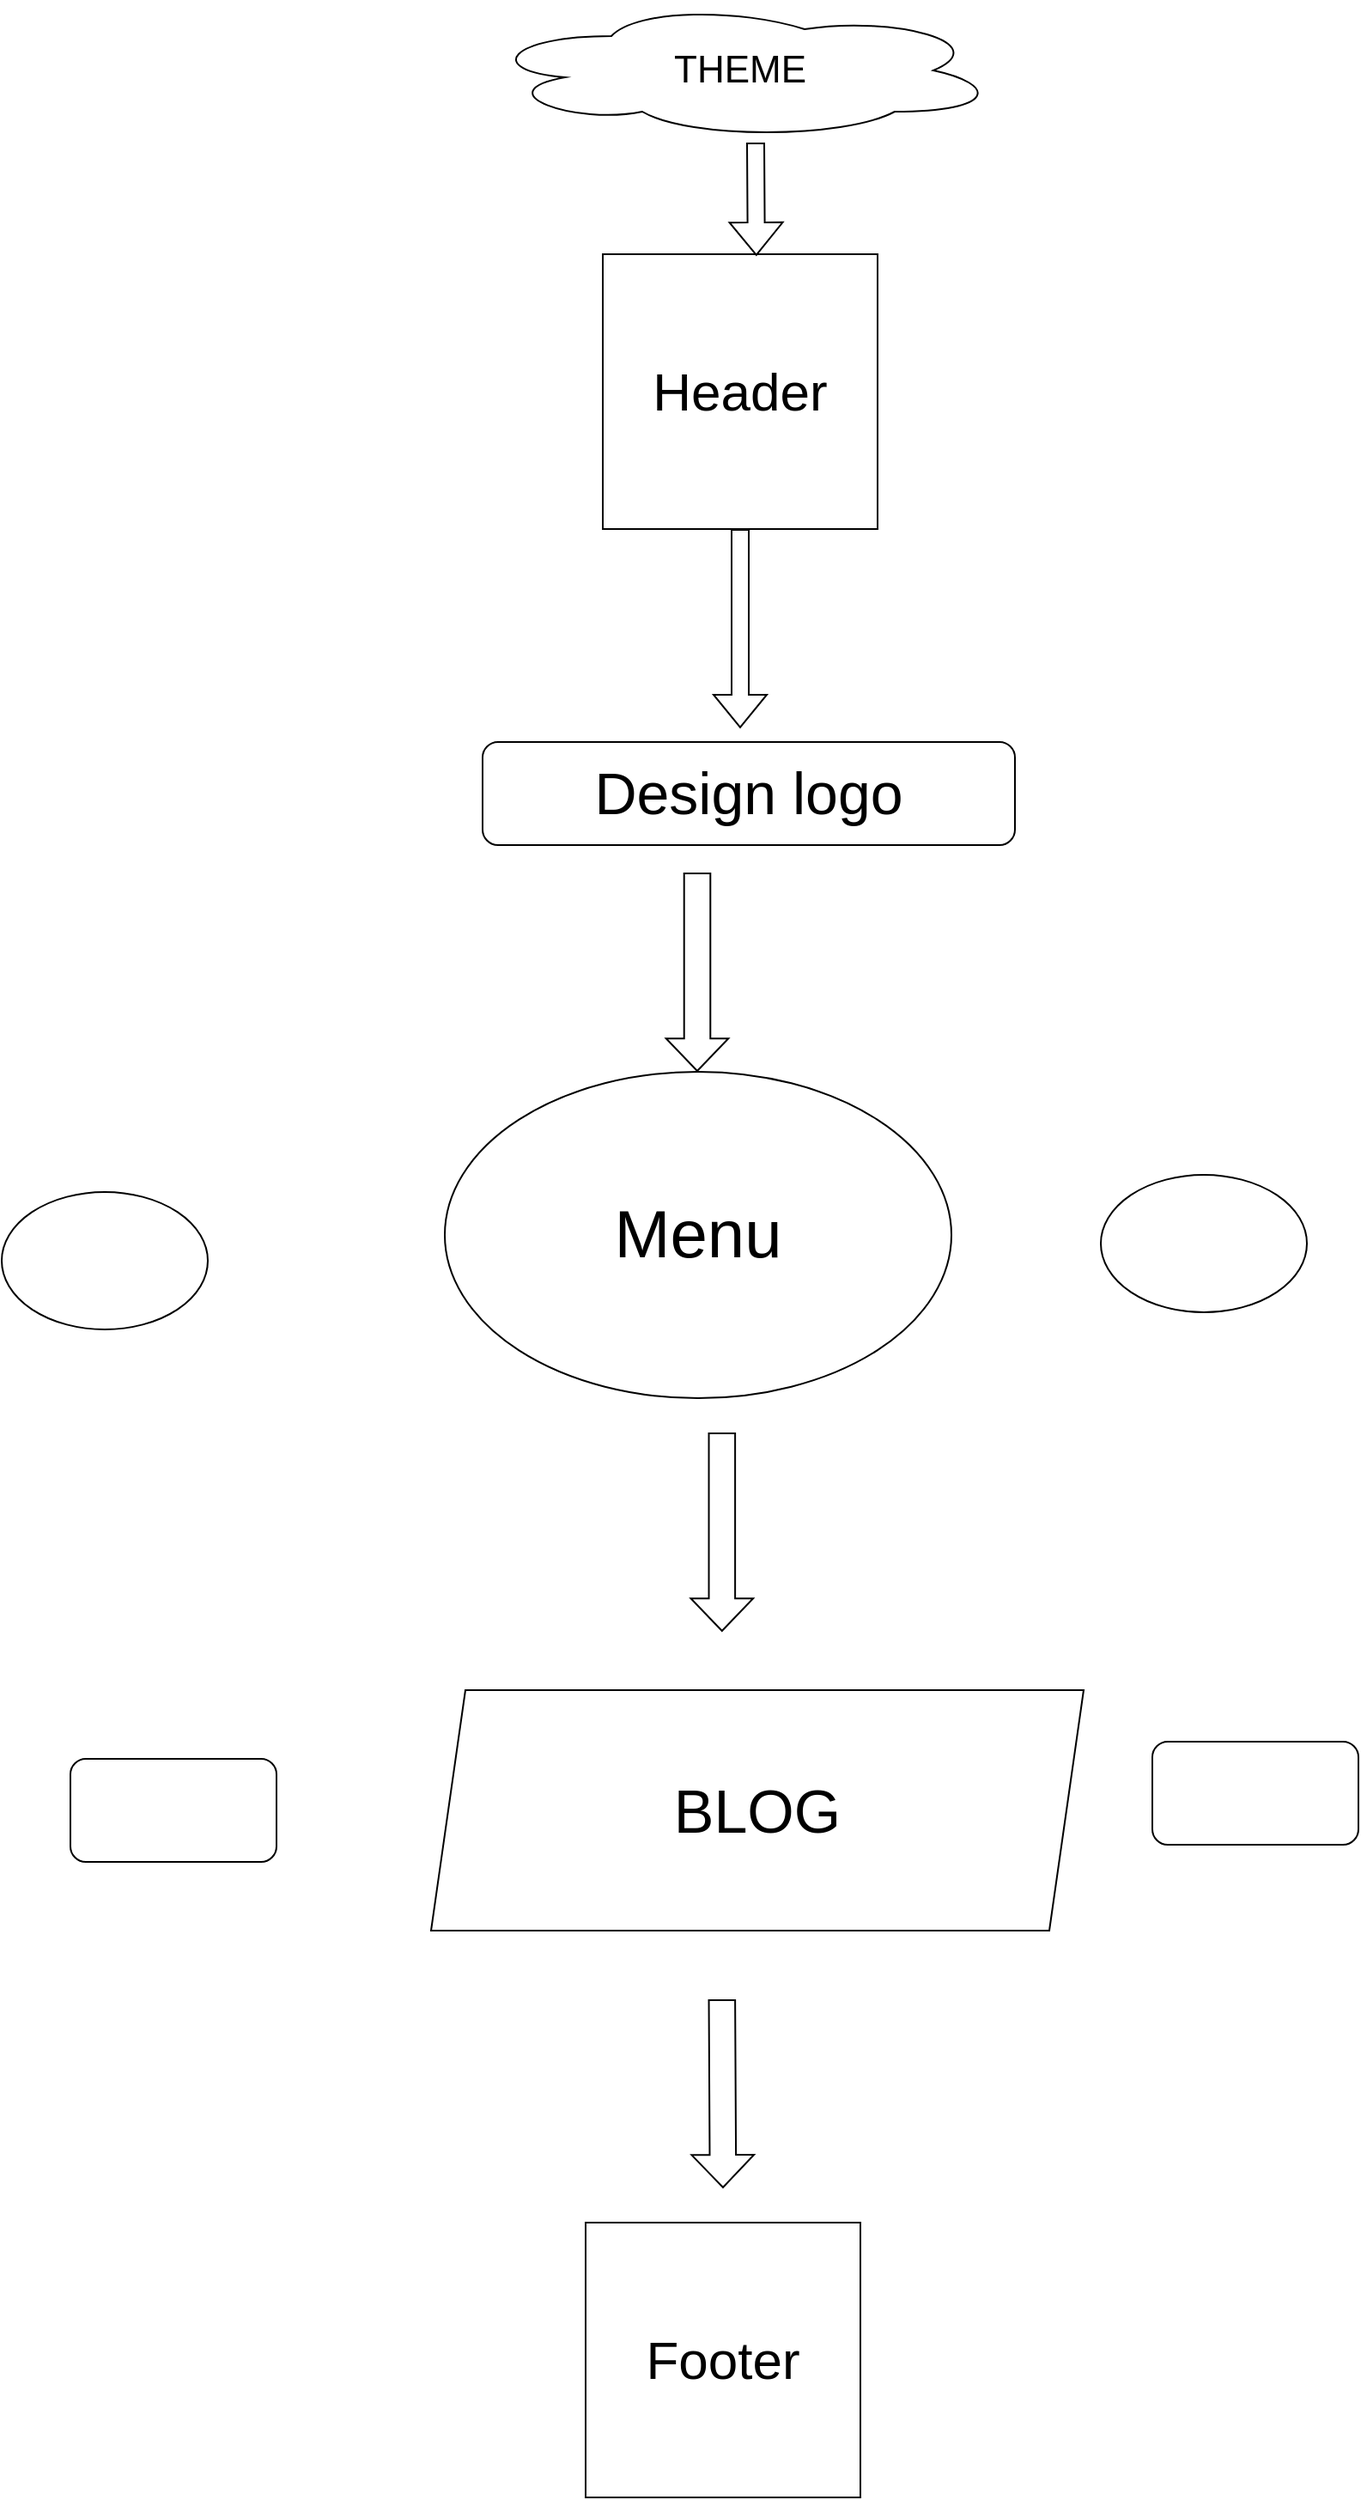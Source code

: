 <mxfile version="21.4.0" type="device">
  <diagram name="Page-1" id="izP9O2Sw0fm1r2Ozi_3Z">
    <mxGraphModel dx="1520" dy="1812" grid="1" gridSize="10" guides="1" tooltips="1" connect="1" arrows="1" fold="1" page="1" pageScale="1" pageWidth="850" pageHeight="1100" math="0" shadow="0">
      <root>
        <mxCell id="0" />
        <mxCell id="1" parent="0" />
        <mxCell id="0qbv1QnOe4nBemNxxoXy-14" value="&lt;font style=&quot;font-size: 34px;&quot;&gt;Design logo&lt;/font&gt;" style="rounded=1;whiteSpace=wrap;html=1;" vertex="1" parent="1">
          <mxGeometry x="300" y="408" width="310" height="60" as="geometry" />
        </mxCell>
        <mxCell id="0qbv1QnOe4nBemNxxoXy-15" value="&lt;font style=&quot;font-size: 39px;&quot;&gt;Menu&lt;/font&gt;" style="ellipse;whiteSpace=wrap;html=1;" vertex="1" parent="1">
          <mxGeometry x="278" y="600" width="295" height="190" as="geometry" />
        </mxCell>
        <mxCell id="0qbv1QnOe4nBemNxxoXy-16" value="&lt;font style=&quot;font-size: 31px;&quot;&gt;Header&lt;/font&gt;" style="whiteSpace=wrap;html=1;aspect=fixed;" vertex="1" parent="1">
          <mxGeometry x="370" y="124" width="160" height="160" as="geometry" />
        </mxCell>
        <mxCell id="0qbv1QnOe4nBemNxxoXy-17" value="&lt;font style=&quot;font-size: 31px;&quot;&gt;Footer&lt;/font&gt;" style="whiteSpace=wrap;html=1;aspect=fixed;" vertex="1" parent="1">
          <mxGeometry x="360" y="1270" width="160" height="160" as="geometry" />
        </mxCell>
        <mxCell id="0qbv1QnOe4nBemNxxoXy-18" value="" style="shape=flexArrow;endArrow=classic;html=1;rounded=0;exitX=0.5;exitY=1;exitDx=0;exitDy=0;" edge="1" parent="1" source="0qbv1QnOe4nBemNxxoXy-16">
          <mxGeometry width="50" height="50" relative="1" as="geometry">
            <mxPoint x="390" y="370" as="sourcePoint" />
            <mxPoint x="450" y="400" as="targetPoint" />
          </mxGeometry>
        </mxCell>
        <mxCell id="0qbv1QnOe4nBemNxxoXy-19" value="" style="shape=flexArrow;endArrow=classic;html=1;rounded=0;exitX=0.5;exitY=1;exitDx=0;exitDy=0;width=15.294;endSize=5.976;" edge="1" parent="1">
          <mxGeometry width="50" height="50" relative="1" as="geometry">
            <mxPoint x="425" y="484" as="sourcePoint" />
            <mxPoint x="425" y="600" as="targetPoint" />
          </mxGeometry>
        </mxCell>
        <mxCell id="0qbv1QnOe4nBemNxxoXy-20" value="" style="shape=flexArrow;endArrow=classic;html=1;rounded=0;exitX=0.5;exitY=1;exitDx=0;exitDy=0;width=15.294;endSize=5.976;" edge="1" parent="1">
          <mxGeometry width="50" height="50" relative="1" as="geometry">
            <mxPoint x="439.41" y="810" as="sourcePoint" />
            <mxPoint x="439.41" y="926" as="targetPoint" />
          </mxGeometry>
        </mxCell>
        <mxCell id="0qbv1QnOe4nBemNxxoXy-21" value="&lt;font style=&quot;font-size: 35px;&quot;&gt;BLOG&lt;/font&gt;" style="shape=parallelogram;perimeter=parallelogramPerimeter;whiteSpace=wrap;html=1;fixedSize=1;" vertex="1" parent="1">
          <mxGeometry x="270" y="960" width="380" height="140" as="geometry" />
        </mxCell>
        <mxCell id="0qbv1QnOe4nBemNxxoXy-22" value="" style="shape=flexArrow;endArrow=classic;html=1;rounded=0;exitX=0.5;exitY=1;exitDx=0;exitDy=0;width=15.294;endSize=5.976;" edge="1" parent="1">
          <mxGeometry width="50" height="50" relative="1" as="geometry">
            <mxPoint x="439.41" y="1140" as="sourcePoint" />
            <mxPoint x="440.0" y="1250" as="targetPoint" />
          </mxGeometry>
        </mxCell>
        <mxCell id="0qbv1QnOe4nBemNxxoXy-24" value="&lt;font style=&quot;font-size: 22px;&quot;&gt;THEME&lt;/font&gt;" style="ellipse;shape=cloud;whiteSpace=wrap;html=1;" vertex="1" parent="1">
          <mxGeometry x="300" y="-23" width="300" height="80" as="geometry" />
        </mxCell>
        <mxCell id="0qbv1QnOe4nBemNxxoXy-25" value="" style="shape=flexArrow;endArrow=classic;html=1;rounded=0;" edge="1" parent="1">
          <mxGeometry width="50" height="50" relative="1" as="geometry">
            <mxPoint x="459" y="59" as="sourcePoint" />
            <mxPoint x="459.41" y="125" as="targetPoint" />
          </mxGeometry>
        </mxCell>
        <mxCell id="0qbv1QnOe4nBemNxxoXy-26" value="" style="ellipse;whiteSpace=wrap;html=1;" vertex="1" parent="1">
          <mxGeometry x="20" y="670" width="120" height="80" as="geometry" />
        </mxCell>
        <mxCell id="0qbv1QnOe4nBemNxxoXy-27" value="" style="ellipse;whiteSpace=wrap;html=1;" vertex="1" parent="1">
          <mxGeometry x="660" y="660" width="120" height="80" as="geometry" />
        </mxCell>
        <mxCell id="0qbv1QnOe4nBemNxxoXy-28" value="" style="rounded=1;whiteSpace=wrap;html=1;" vertex="1" parent="1">
          <mxGeometry x="60" y="1000" width="120" height="60" as="geometry" />
        </mxCell>
        <mxCell id="0qbv1QnOe4nBemNxxoXy-29" value="" style="rounded=1;whiteSpace=wrap;html=1;" vertex="1" parent="1">
          <mxGeometry x="690" y="990" width="120" height="60" as="geometry" />
        </mxCell>
      </root>
    </mxGraphModel>
  </diagram>
</mxfile>

